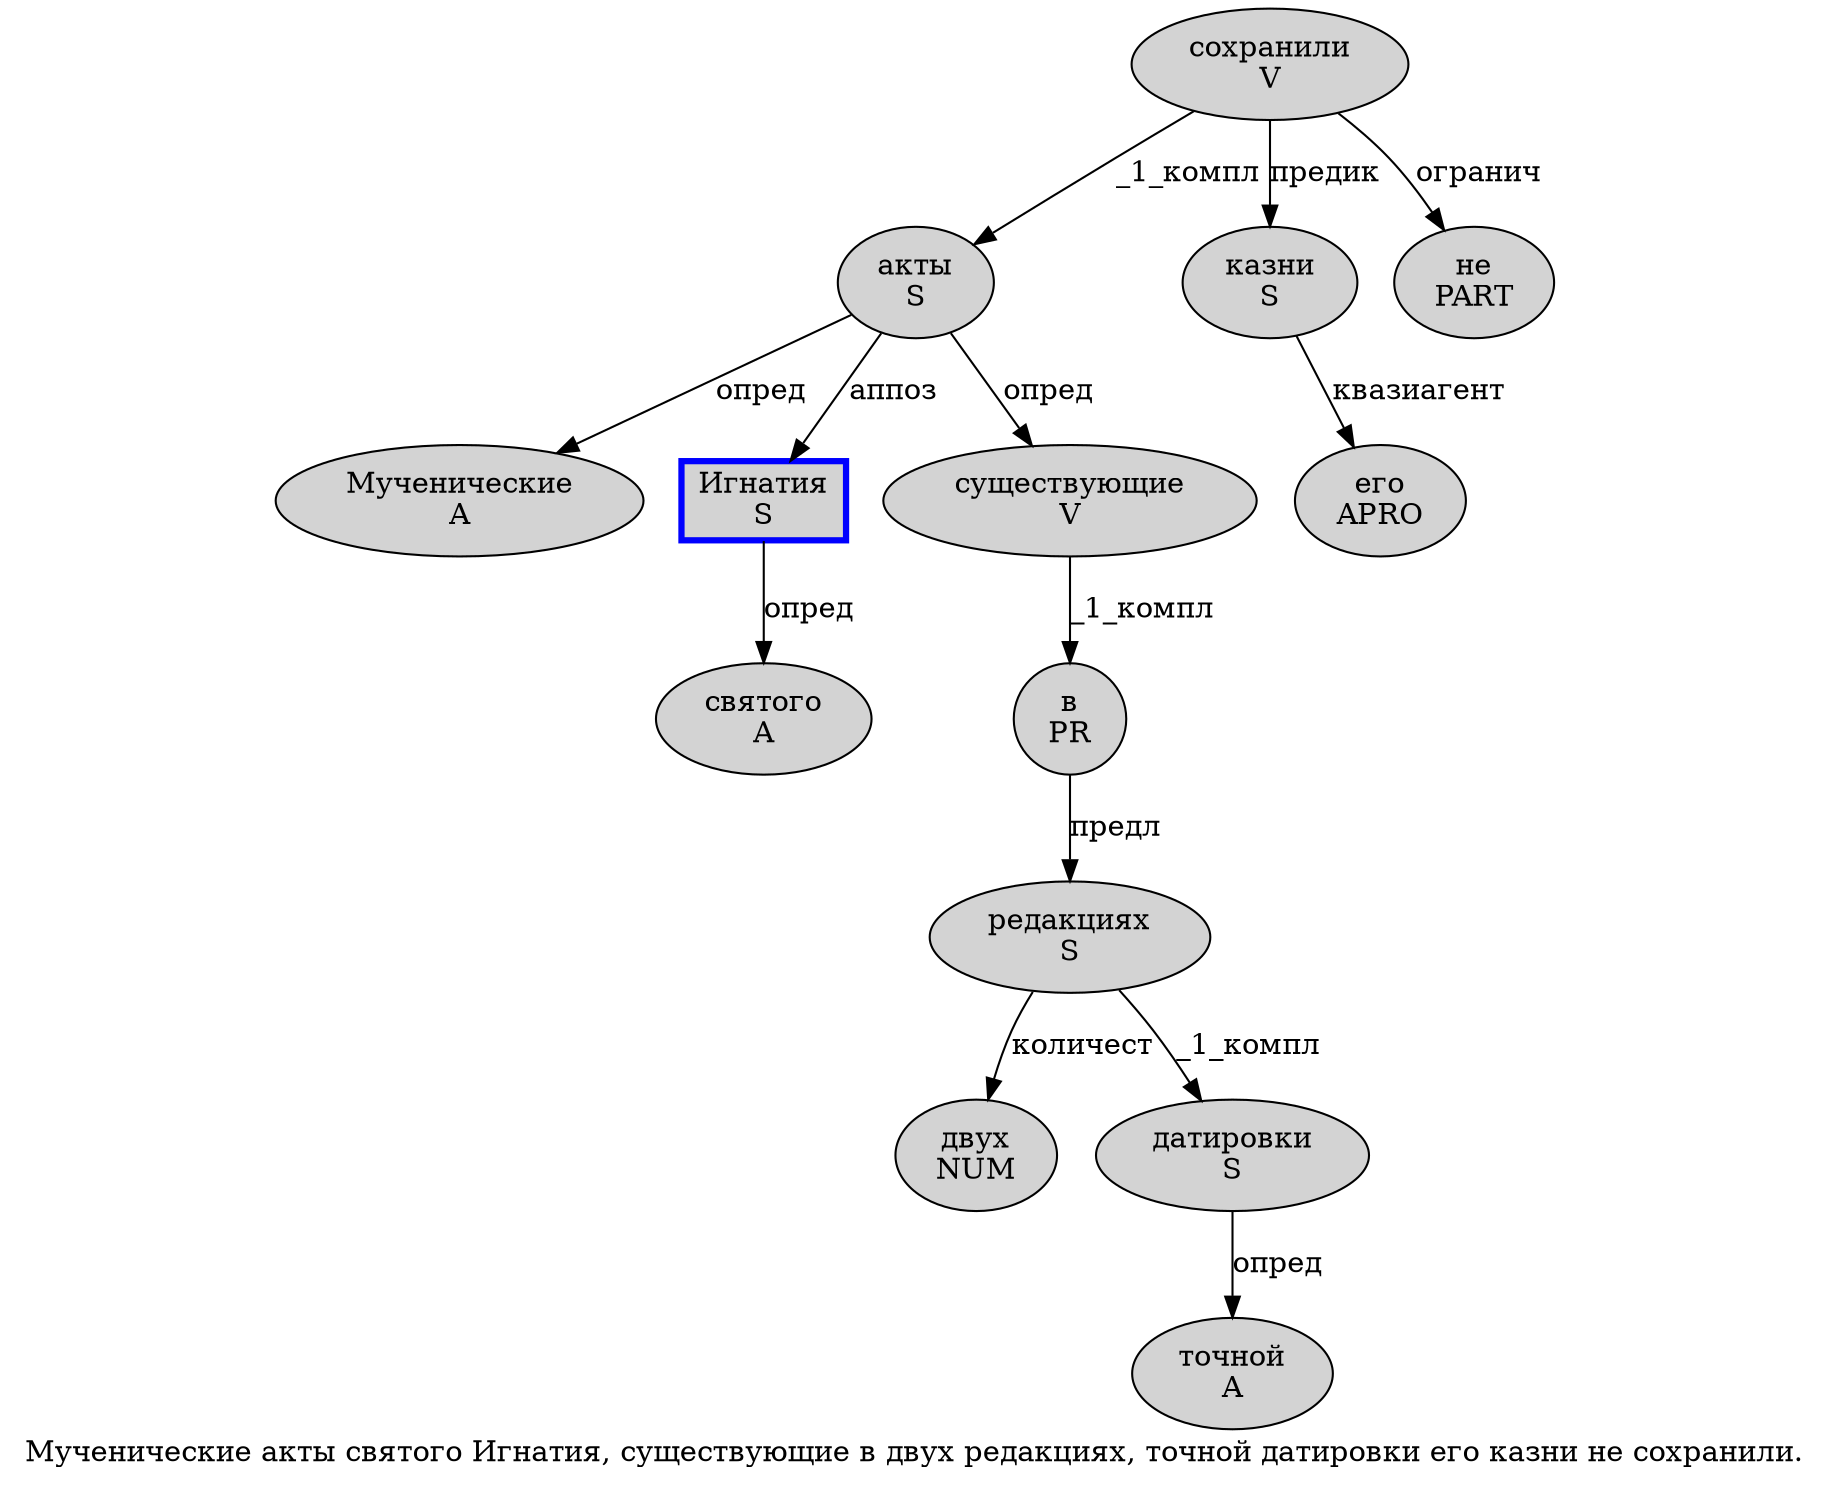 digraph SENTENCE_378 {
	graph [label="Мученические акты святого Игнатия, существующие в двух редакциях, точной датировки его казни не сохранили."]
	node [style=filled]
		0 [label="Мученические
A" color="" fillcolor=lightgray penwidth=1 shape=ellipse]
		1 [label="акты
S" color="" fillcolor=lightgray penwidth=1 shape=ellipse]
		2 [label="святого
A" color="" fillcolor=lightgray penwidth=1 shape=ellipse]
		3 [label="Игнатия
S" color=blue fillcolor=lightgray penwidth=3 shape=box]
		5 [label="существующие
V" color="" fillcolor=lightgray penwidth=1 shape=ellipse]
		6 [label="в
PR" color="" fillcolor=lightgray penwidth=1 shape=ellipse]
		7 [label="двух
NUM" color="" fillcolor=lightgray penwidth=1 shape=ellipse]
		8 [label="редакциях
S" color="" fillcolor=lightgray penwidth=1 shape=ellipse]
		10 [label="точной
A" color="" fillcolor=lightgray penwidth=1 shape=ellipse]
		11 [label="датировки
S" color="" fillcolor=lightgray penwidth=1 shape=ellipse]
		12 [label="его
APRO" color="" fillcolor=lightgray penwidth=1 shape=ellipse]
		13 [label="казни
S" color="" fillcolor=lightgray penwidth=1 shape=ellipse]
		14 [label="не
PART" color="" fillcolor=lightgray penwidth=1 shape=ellipse]
		15 [label="сохранили
V" color="" fillcolor=lightgray penwidth=1 shape=ellipse]
			11 -> 10 [label="опред"]
			6 -> 8 [label="предл"]
			1 -> 0 [label="опред"]
			1 -> 3 [label="аппоз"]
			1 -> 5 [label="опред"]
			13 -> 12 [label="квазиагент"]
			15 -> 1 [label="_1_компл"]
			15 -> 13 [label="предик"]
			15 -> 14 [label="огранич"]
			3 -> 2 [label="опред"]
			5 -> 6 [label="_1_компл"]
			8 -> 7 [label="количест"]
			8 -> 11 [label="_1_компл"]
}